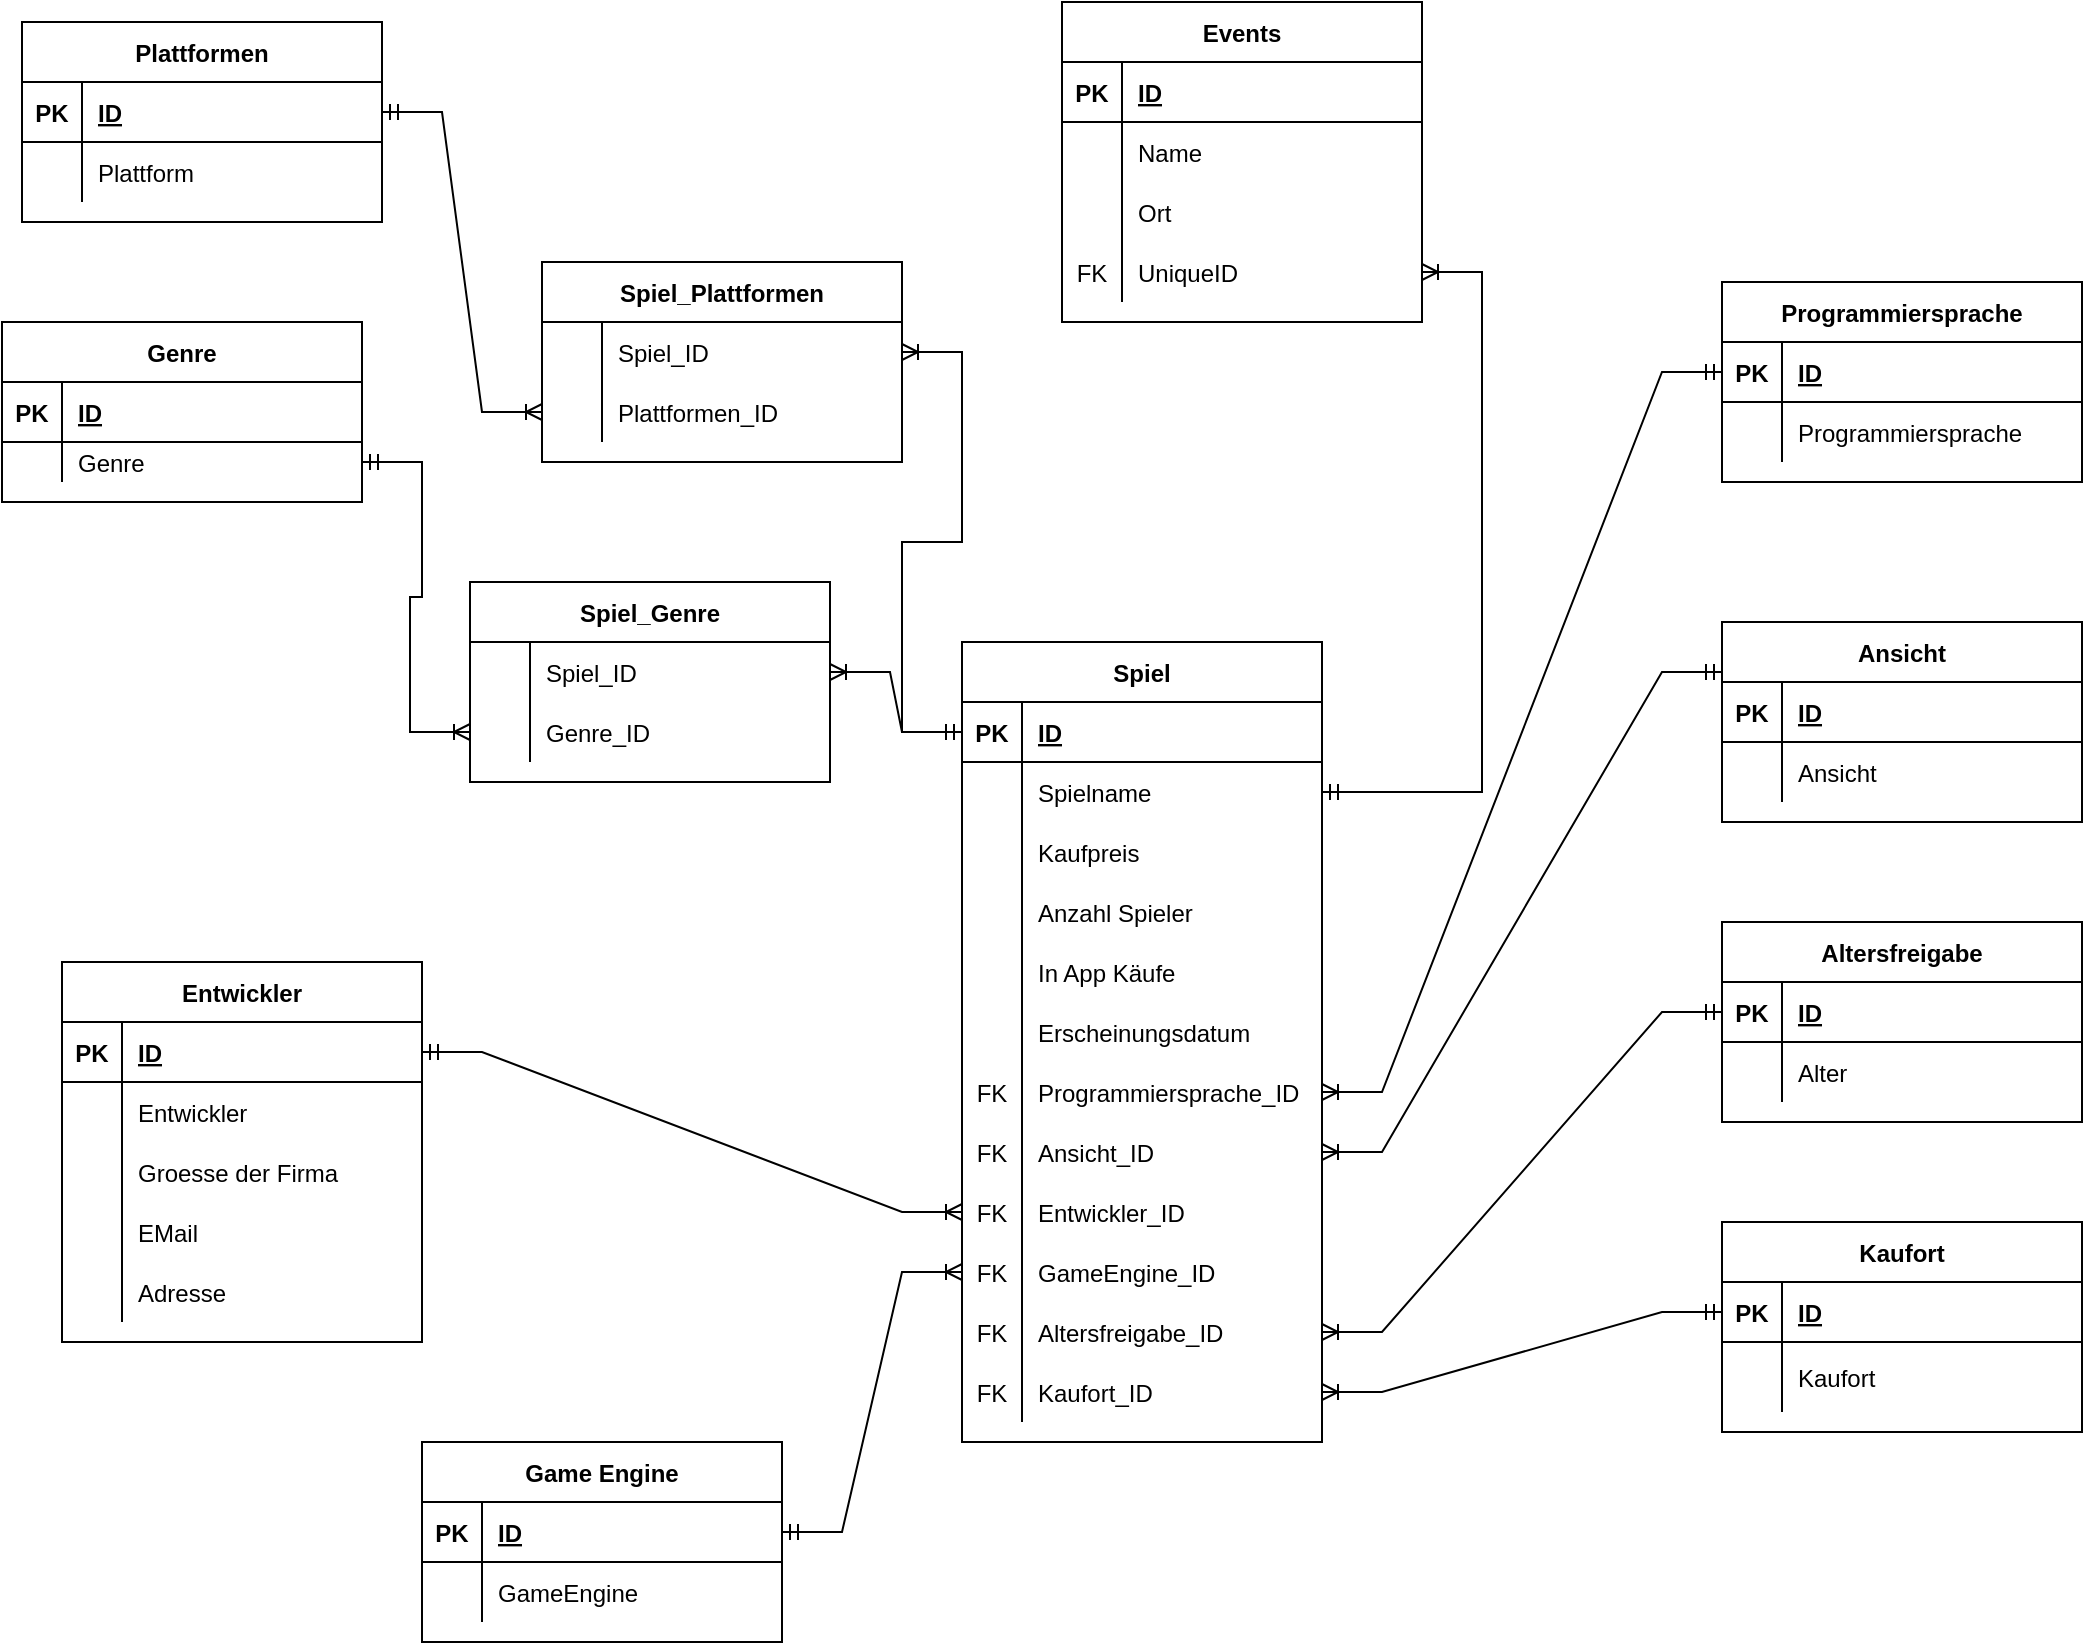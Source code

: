<mxfile version="20.3.2" type="device"><diagram id="Bas1BcxLmkycNhNzk1Hk" name="Seite-1"><mxGraphModel dx="2276" dy="950" grid="1" gridSize="10" guides="1" tooltips="1" connect="1" arrows="1" fold="1" page="1" pageScale="1" pageWidth="827" pageHeight="1169" math="0" shadow="0"><root><mxCell id="0"/><mxCell id="1" parent="0"/><mxCell id="n_yAJE9qm8WfYnENZ6dd-1" value="Genre" style="shape=table;startSize=30;container=1;collapsible=1;childLayout=tableLayout;fixedRows=1;rowLines=0;fontStyle=1;align=center;resizeLast=1;" vertex="1" parent="1"><mxGeometry y="200" width="180" height="90" as="geometry"/></mxCell><mxCell id="n_yAJE9qm8WfYnENZ6dd-2" value="" style="shape=tableRow;horizontal=0;startSize=0;swimlaneHead=0;swimlaneBody=0;fillColor=none;collapsible=0;dropTarget=0;points=[[0,0.5],[1,0.5]];portConstraint=eastwest;top=0;left=0;right=0;bottom=1;" vertex="1" parent="n_yAJE9qm8WfYnENZ6dd-1"><mxGeometry y="30" width="180" height="30" as="geometry"/></mxCell><mxCell id="n_yAJE9qm8WfYnENZ6dd-3" value="PK" style="shape=partialRectangle;connectable=0;fillColor=none;top=0;left=0;bottom=0;right=0;fontStyle=1;overflow=hidden;" vertex="1" parent="n_yAJE9qm8WfYnENZ6dd-2"><mxGeometry width="30" height="30" as="geometry"><mxRectangle width="30" height="30" as="alternateBounds"/></mxGeometry></mxCell><mxCell id="n_yAJE9qm8WfYnENZ6dd-4" value="ID" style="shape=partialRectangle;connectable=0;fillColor=none;top=0;left=0;bottom=0;right=0;align=left;spacingLeft=6;fontStyle=5;overflow=hidden;" vertex="1" parent="n_yAJE9qm8WfYnENZ6dd-2"><mxGeometry x="30" width="150" height="30" as="geometry"><mxRectangle width="150" height="30" as="alternateBounds"/></mxGeometry></mxCell><mxCell id="n_yAJE9qm8WfYnENZ6dd-5" value="" style="shape=tableRow;horizontal=0;startSize=0;swimlaneHead=0;swimlaneBody=0;fillColor=none;collapsible=0;dropTarget=0;points=[[0,0.5],[1,0.5]];portConstraint=eastwest;top=0;left=0;right=0;bottom=0;" vertex="1" parent="n_yAJE9qm8WfYnENZ6dd-1"><mxGeometry y="60" width="180" height="20" as="geometry"/></mxCell><mxCell id="n_yAJE9qm8WfYnENZ6dd-6" value="" style="shape=partialRectangle;connectable=0;fillColor=none;top=0;left=0;bottom=0;right=0;editable=1;overflow=hidden;" vertex="1" parent="n_yAJE9qm8WfYnENZ6dd-5"><mxGeometry width="30" height="20" as="geometry"><mxRectangle width="30" height="20" as="alternateBounds"/></mxGeometry></mxCell><mxCell id="n_yAJE9qm8WfYnENZ6dd-7" value="Genre" style="shape=partialRectangle;connectable=0;fillColor=none;top=0;left=0;bottom=0;right=0;align=left;spacingLeft=6;overflow=hidden;" vertex="1" parent="n_yAJE9qm8WfYnENZ6dd-5"><mxGeometry x="30" width="150" height="20" as="geometry"><mxRectangle width="150" height="20" as="alternateBounds"/></mxGeometry></mxCell><mxCell id="n_yAJE9qm8WfYnENZ6dd-14" value="Plattformen" style="shape=table;startSize=30;container=1;collapsible=1;childLayout=tableLayout;fixedRows=1;rowLines=0;fontStyle=1;align=center;resizeLast=1;" vertex="1" parent="1"><mxGeometry x="10" y="50" width="180" height="100" as="geometry"/></mxCell><mxCell id="n_yAJE9qm8WfYnENZ6dd-15" value="" style="shape=tableRow;horizontal=0;startSize=0;swimlaneHead=0;swimlaneBody=0;fillColor=none;collapsible=0;dropTarget=0;points=[[0,0.5],[1,0.5]];portConstraint=eastwest;top=0;left=0;right=0;bottom=1;" vertex="1" parent="n_yAJE9qm8WfYnENZ6dd-14"><mxGeometry y="30" width="180" height="30" as="geometry"/></mxCell><mxCell id="n_yAJE9qm8WfYnENZ6dd-16" value="PK" style="shape=partialRectangle;connectable=0;fillColor=none;top=0;left=0;bottom=0;right=0;fontStyle=1;overflow=hidden;" vertex="1" parent="n_yAJE9qm8WfYnENZ6dd-15"><mxGeometry width="30" height="30" as="geometry"><mxRectangle width="30" height="30" as="alternateBounds"/></mxGeometry></mxCell><mxCell id="n_yAJE9qm8WfYnENZ6dd-17" value="ID" style="shape=partialRectangle;connectable=0;fillColor=none;top=0;left=0;bottom=0;right=0;align=left;spacingLeft=6;fontStyle=5;overflow=hidden;" vertex="1" parent="n_yAJE9qm8WfYnENZ6dd-15"><mxGeometry x="30" width="150" height="30" as="geometry"><mxRectangle width="150" height="30" as="alternateBounds"/></mxGeometry></mxCell><mxCell id="n_yAJE9qm8WfYnENZ6dd-18" value="" style="shape=tableRow;horizontal=0;startSize=0;swimlaneHead=0;swimlaneBody=0;fillColor=none;collapsible=0;dropTarget=0;points=[[0,0.5],[1,0.5]];portConstraint=eastwest;top=0;left=0;right=0;bottom=0;" vertex="1" parent="n_yAJE9qm8WfYnENZ6dd-14"><mxGeometry y="60" width="180" height="30" as="geometry"/></mxCell><mxCell id="n_yAJE9qm8WfYnENZ6dd-19" value="" style="shape=partialRectangle;connectable=0;fillColor=none;top=0;left=0;bottom=0;right=0;editable=1;overflow=hidden;" vertex="1" parent="n_yAJE9qm8WfYnENZ6dd-18"><mxGeometry width="30" height="30" as="geometry"><mxRectangle width="30" height="30" as="alternateBounds"/></mxGeometry></mxCell><mxCell id="n_yAJE9qm8WfYnENZ6dd-20" value="Plattform" style="shape=partialRectangle;connectable=0;fillColor=none;top=0;left=0;bottom=0;right=0;align=left;spacingLeft=6;overflow=hidden;" vertex="1" parent="n_yAJE9qm8WfYnENZ6dd-18"><mxGeometry x="30" width="150" height="30" as="geometry"><mxRectangle width="150" height="30" as="alternateBounds"/></mxGeometry></mxCell><mxCell id="n_yAJE9qm8WfYnENZ6dd-27" value="Events" style="shape=table;startSize=30;container=1;collapsible=1;childLayout=tableLayout;fixedRows=1;rowLines=0;fontStyle=1;align=center;resizeLast=1;" vertex="1" parent="1"><mxGeometry x="530" y="40" width="180" height="160" as="geometry"/></mxCell><mxCell id="n_yAJE9qm8WfYnENZ6dd-28" value="" style="shape=tableRow;horizontal=0;startSize=0;swimlaneHead=0;swimlaneBody=0;fillColor=none;collapsible=0;dropTarget=0;points=[[0,0.5],[1,0.5]];portConstraint=eastwest;top=0;left=0;right=0;bottom=1;" vertex="1" parent="n_yAJE9qm8WfYnENZ6dd-27"><mxGeometry y="30" width="180" height="30" as="geometry"/></mxCell><mxCell id="n_yAJE9qm8WfYnENZ6dd-29" value="PK" style="shape=partialRectangle;connectable=0;fillColor=none;top=0;left=0;bottom=0;right=0;fontStyle=1;overflow=hidden;" vertex="1" parent="n_yAJE9qm8WfYnENZ6dd-28"><mxGeometry width="30" height="30" as="geometry"><mxRectangle width="30" height="30" as="alternateBounds"/></mxGeometry></mxCell><mxCell id="n_yAJE9qm8WfYnENZ6dd-30" value="ID" style="shape=partialRectangle;connectable=0;fillColor=none;top=0;left=0;bottom=0;right=0;align=left;spacingLeft=6;fontStyle=5;overflow=hidden;" vertex="1" parent="n_yAJE9qm8WfYnENZ6dd-28"><mxGeometry x="30" width="150" height="30" as="geometry"><mxRectangle width="150" height="30" as="alternateBounds"/></mxGeometry></mxCell><mxCell id="n_yAJE9qm8WfYnENZ6dd-31" value="" style="shape=tableRow;horizontal=0;startSize=0;swimlaneHead=0;swimlaneBody=0;fillColor=none;collapsible=0;dropTarget=0;points=[[0,0.5],[1,0.5]];portConstraint=eastwest;top=0;left=0;right=0;bottom=0;" vertex="1" parent="n_yAJE9qm8WfYnENZ6dd-27"><mxGeometry y="60" width="180" height="30" as="geometry"/></mxCell><mxCell id="n_yAJE9qm8WfYnENZ6dd-32" value="" style="shape=partialRectangle;connectable=0;fillColor=none;top=0;left=0;bottom=0;right=0;editable=1;overflow=hidden;" vertex="1" parent="n_yAJE9qm8WfYnENZ6dd-31"><mxGeometry width="30" height="30" as="geometry"><mxRectangle width="30" height="30" as="alternateBounds"/></mxGeometry></mxCell><mxCell id="n_yAJE9qm8WfYnENZ6dd-33" value="Name" style="shape=partialRectangle;connectable=0;fillColor=none;top=0;left=0;bottom=0;right=0;align=left;spacingLeft=6;overflow=hidden;" vertex="1" parent="n_yAJE9qm8WfYnENZ6dd-31"><mxGeometry x="30" width="150" height="30" as="geometry"><mxRectangle width="150" height="30" as="alternateBounds"/></mxGeometry></mxCell><mxCell id="n_yAJE9qm8WfYnENZ6dd-34" value="" style="shape=tableRow;horizontal=0;startSize=0;swimlaneHead=0;swimlaneBody=0;fillColor=none;collapsible=0;dropTarget=0;points=[[0,0.5],[1,0.5]];portConstraint=eastwest;top=0;left=0;right=0;bottom=0;" vertex="1" parent="n_yAJE9qm8WfYnENZ6dd-27"><mxGeometry y="90" width="180" height="30" as="geometry"/></mxCell><mxCell id="n_yAJE9qm8WfYnENZ6dd-35" value="" style="shape=partialRectangle;connectable=0;fillColor=none;top=0;left=0;bottom=0;right=0;editable=1;overflow=hidden;" vertex="1" parent="n_yAJE9qm8WfYnENZ6dd-34"><mxGeometry width="30" height="30" as="geometry"><mxRectangle width="30" height="30" as="alternateBounds"/></mxGeometry></mxCell><mxCell id="n_yAJE9qm8WfYnENZ6dd-36" value="Ort" style="shape=partialRectangle;connectable=0;fillColor=none;top=0;left=0;bottom=0;right=0;align=left;spacingLeft=6;overflow=hidden;" vertex="1" parent="n_yAJE9qm8WfYnENZ6dd-34"><mxGeometry x="30" width="150" height="30" as="geometry"><mxRectangle width="150" height="30" as="alternateBounds"/></mxGeometry></mxCell><mxCell id="n_yAJE9qm8WfYnENZ6dd-206" value="" style="shape=tableRow;horizontal=0;startSize=0;swimlaneHead=0;swimlaneBody=0;fillColor=none;collapsible=0;dropTarget=0;points=[[0,0.5],[1,0.5]];portConstraint=eastwest;top=0;left=0;right=0;bottom=0;" vertex="1" parent="n_yAJE9qm8WfYnENZ6dd-27"><mxGeometry y="120" width="180" height="30" as="geometry"/></mxCell><mxCell id="n_yAJE9qm8WfYnENZ6dd-207" value="FK" style="shape=partialRectangle;connectable=0;fillColor=none;top=0;left=0;bottom=0;right=0;fontStyle=0;overflow=hidden;" vertex="1" parent="n_yAJE9qm8WfYnENZ6dd-206"><mxGeometry width="30" height="30" as="geometry"><mxRectangle width="30" height="30" as="alternateBounds"/></mxGeometry></mxCell><mxCell id="n_yAJE9qm8WfYnENZ6dd-208" value="UniqueID" style="shape=partialRectangle;connectable=0;fillColor=none;top=0;left=0;bottom=0;right=0;align=left;spacingLeft=6;fontStyle=0;overflow=hidden;" vertex="1" parent="n_yAJE9qm8WfYnENZ6dd-206"><mxGeometry x="30" width="150" height="30" as="geometry"><mxRectangle width="150" height="30" as="alternateBounds"/></mxGeometry></mxCell><mxCell id="n_yAJE9qm8WfYnENZ6dd-40" value="Programmiersprache" style="shape=table;startSize=30;container=1;collapsible=1;childLayout=tableLayout;fixedRows=1;rowLines=0;fontStyle=1;align=center;resizeLast=1;" vertex="1" parent="1"><mxGeometry x="860" y="180" width="180" height="100" as="geometry"/></mxCell><mxCell id="n_yAJE9qm8WfYnENZ6dd-41" value="" style="shape=tableRow;horizontal=0;startSize=0;swimlaneHead=0;swimlaneBody=0;fillColor=none;collapsible=0;dropTarget=0;points=[[0,0.5],[1,0.5]];portConstraint=eastwest;top=0;left=0;right=0;bottom=1;" vertex="1" parent="n_yAJE9qm8WfYnENZ6dd-40"><mxGeometry y="30" width="180" height="30" as="geometry"/></mxCell><mxCell id="n_yAJE9qm8WfYnENZ6dd-42" value="PK" style="shape=partialRectangle;connectable=0;fillColor=none;top=0;left=0;bottom=0;right=0;fontStyle=1;overflow=hidden;" vertex="1" parent="n_yAJE9qm8WfYnENZ6dd-41"><mxGeometry width="30" height="30" as="geometry"><mxRectangle width="30" height="30" as="alternateBounds"/></mxGeometry></mxCell><mxCell id="n_yAJE9qm8WfYnENZ6dd-43" value="ID" style="shape=partialRectangle;connectable=0;fillColor=none;top=0;left=0;bottom=0;right=0;align=left;spacingLeft=6;fontStyle=5;overflow=hidden;" vertex="1" parent="n_yAJE9qm8WfYnENZ6dd-41"><mxGeometry x="30" width="150" height="30" as="geometry"><mxRectangle width="150" height="30" as="alternateBounds"/></mxGeometry></mxCell><mxCell id="n_yAJE9qm8WfYnENZ6dd-44" value="" style="shape=tableRow;horizontal=0;startSize=0;swimlaneHead=0;swimlaneBody=0;fillColor=none;collapsible=0;dropTarget=0;points=[[0,0.5],[1,0.5]];portConstraint=eastwest;top=0;left=0;right=0;bottom=0;" vertex="1" parent="n_yAJE9qm8WfYnENZ6dd-40"><mxGeometry y="60" width="180" height="30" as="geometry"/></mxCell><mxCell id="n_yAJE9qm8WfYnENZ6dd-45" value="" style="shape=partialRectangle;connectable=0;fillColor=none;top=0;left=0;bottom=0;right=0;editable=1;overflow=hidden;" vertex="1" parent="n_yAJE9qm8WfYnENZ6dd-44"><mxGeometry width="30" height="30" as="geometry"><mxRectangle width="30" height="30" as="alternateBounds"/></mxGeometry></mxCell><mxCell id="n_yAJE9qm8WfYnENZ6dd-46" value="Programmiersprache" style="shape=partialRectangle;connectable=0;fillColor=none;top=0;left=0;bottom=0;right=0;align=left;spacingLeft=6;overflow=hidden;" vertex="1" parent="n_yAJE9qm8WfYnENZ6dd-44"><mxGeometry x="30" width="150" height="30" as="geometry"><mxRectangle width="150" height="30" as="alternateBounds"/></mxGeometry></mxCell><mxCell id="n_yAJE9qm8WfYnENZ6dd-53" value="Ansicht" style="shape=table;startSize=30;container=1;collapsible=1;childLayout=tableLayout;fixedRows=1;rowLines=0;fontStyle=1;align=center;resizeLast=1;" vertex="1" parent="1"><mxGeometry x="860" y="350" width="180" height="100" as="geometry"/></mxCell><mxCell id="n_yAJE9qm8WfYnENZ6dd-54" value="" style="shape=tableRow;horizontal=0;startSize=0;swimlaneHead=0;swimlaneBody=0;fillColor=none;collapsible=0;dropTarget=0;points=[[0,0.5],[1,0.5]];portConstraint=eastwest;top=0;left=0;right=0;bottom=1;" vertex="1" parent="n_yAJE9qm8WfYnENZ6dd-53"><mxGeometry y="30" width="180" height="30" as="geometry"/></mxCell><mxCell id="n_yAJE9qm8WfYnENZ6dd-55" value="PK" style="shape=partialRectangle;connectable=0;fillColor=none;top=0;left=0;bottom=0;right=0;fontStyle=1;overflow=hidden;" vertex="1" parent="n_yAJE9qm8WfYnENZ6dd-54"><mxGeometry width="30" height="30" as="geometry"><mxRectangle width="30" height="30" as="alternateBounds"/></mxGeometry></mxCell><mxCell id="n_yAJE9qm8WfYnENZ6dd-56" value="ID" style="shape=partialRectangle;connectable=0;fillColor=none;top=0;left=0;bottom=0;right=0;align=left;spacingLeft=6;fontStyle=5;overflow=hidden;" vertex="1" parent="n_yAJE9qm8WfYnENZ6dd-54"><mxGeometry x="30" width="150" height="30" as="geometry"><mxRectangle width="150" height="30" as="alternateBounds"/></mxGeometry></mxCell><mxCell id="n_yAJE9qm8WfYnENZ6dd-57" value="" style="shape=tableRow;horizontal=0;startSize=0;swimlaneHead=0;swimlaneBody=0;fillColor=none;collapsible=0;dropTarget=0;points=[[0,0.5],[1,0.5]];portConstraint=eastwest;top=0;left=0;right=0;bottom=0;" vertex="1" parent="n_yAJE9qm8WfYnENZ6dd-53"><mxGeometry y="60" width="180" height="30" as="geometry"/></mxCell><mxCell id="n_yAJE9qm8WfYnENZ6dd-58" value="" style="shape=partialRectangle;connectable=0;fillColor=none;top=0;left=0;bottom=0;right=0;editable=1;overflow=hidden;" vertex="1" parent="n_yAJE9qm8WfYnENZ6dd-57"><mxGeometry width="30" height="30" as="geometry"><mxRectangle width="30" height="30" as="alternateBounds"/></mxGeometry></mxCell><mxCell id="n_yAJE9qm8WfYnENZ6dd-59" value="Ansicht" style="shape=partialRectangle;connectable=0;fillColor=none;top=0;left=0;bottom=0;right=0;align=left;spacingLeft=6;overflow=hidden;" vertex="1" parent="n_yAJE9qm8WfYnENZ6dd-57"><mxGeometry x="30" width="150" height="30" as="geometry"><mxRectangle width="150" height="30" as="alternateBounds"/></mxGeometry></mxCell><mxCell id="n_yAJE9qm8WfYnENZ6dd-66" value="Altersfreigabe" style="shape=table;startSize=30;container=1;collapsible=1;childLayout=tableLayout;fixedRows=1;rowLines=0;fontStyle=1;align=center;resizeLast=1;" vertex="1" parent="1"><mxGeometry x="860" y="500" width="180" height="100" as="geometry"/></mxCell><mxCell id="n_yAJE9qm8WfYnENZ6dd-67" value="" style="shape=tableRow;horizontal=0;startSize=0;swimlaneHead=0;swimlaneBody=0;fillColor=none;collapsible=0;dropTarget=0;points=[[0,0.5],[1,0.5]];portConstraint=eastwest;top=0;left=0;right=0;bottom=1;" vertex="1" parent="n_yAJE9qm8WfYnENZ6dd-66"><mxGeometry y="30" width="180" height="30" as="geometry"/></mxCell><mxCell id="n_yAJE9qm8WfYnENZ6dd-68" value="PK" style="shape=partialRectangle;connectable=0;fillColor=none;top=0;left=0;bottom=0;right=0;fontStyle=1;overflow=hidden;" vertex="1" parent="n_yAJE9qm8WfYnENZ6dd-67"><mxGeometry width="30" height="30" as="geometry"><mxRectangle width="30" height="30" as="alternateBounds"/></mxGeometry></mxCell><mxCell id="n_yAJE9qm8WfYnENZ6dd-69" value="ID" style="shape=partialRectangle;connectable=0;fillColor=none;top=0;left=0;bottom=0;right=0;align=left;spacingLeft=6;fontStyle=5;overflow=hidden;" vertex="1" parent="n_yAJE9qm8WfYnENZ6dd-67"><mxGeometry x="30" width="150" height="30" as="geometry"><mxRectangle width="150" height="30" as="alternateBounds"/></mxGeometry></mxCell><mxCell id="n_yAJE9qm8WfYnENZ6dd-70" value="" style="shape=tableRow;horizontal=0;startSize=0;swimlaneHead=0;swimlaneBody=0;fillColor=none;collapsible=0;dropTarget=0;points=[[0,0.5],[1,0.5]];portConstraint=eastwest;top=0;left=0;right=0;bottom=0;" vertex="1" parent="n_yAJE9qm8WfYnENZ6dd-66"><mxGeometry y="60" width="180" height="30" as="geometry"/></mxCell><mxCell id="n_yAJE9qm8WfYnENZ6dd-71" value="" style="shape=partialRectangle;connectable=0;fillColor=none;top=0;left=0;bottom=0;right=0;editable=1;overflow=hidden;" vertex="1" parent="n_yAJE9qm8WfYnENZ6dd-70"><mxGeometry width="30" height="30" as="geometry"><mxRectangle width="30" height="30" as="alternateBounds"/></mxGeometry></mxCell><mxCell id="n_yAJE9qm8WfYnENZ6dd-72" value="Alter" style="shape=partialRectangle;connectable=0;fillColor=none;top=0;left=0;bottom=0;right=0;align=left;spacingLeft=6;overflow=hidden;" vertex="1" parent="n_yAJE9qm8WfYnENZ6dd-70"><mxGeometry x="30" width="150" height="30" as="geometry"><mxRectangle width="150" height="30" as="alternateBounds"/></mxGeometry></mxCell><mxCell id="n_yAJE9qm8WfYnENZ6dd-79" value="Kaufort" style="shape=table;startSize=30;container=1;collapsible=1;childLayout=tableLayout;fixedRows=1;rowLines=0;fontStyle=1;align=center;resizeLast=1;" vertex="1" parent="1"><mxGeometry x="860" y="650" width="180" height="105" as="geometry"/></mxCell><mxCell id="n_yAJE9qm8WfYnENZ6dd-80" value="" style="shape=tableRow;horizontal=0;startSize=0;swimlaneHead=0;swimlaneBody=0;fillColor=none;collapsible=0;dropTarget=0;points=[[0,0.5],[1,0.5]];portConstraint=eastwest;top=0;left=0;right=0;bottom=1;" vertex="1" parent="n_yAJE9qm8WfYnENZ6dd-79"><mxGeometry y="30" width="180" height="30" as="geometry"/></mxCell><mxCell id="n_yAJE9qm8WfYnENZ6dd-81" value="PK" style="shape=partialRectangle;connectable=0;fillColor=none;top=0;left=0;bottom=0;right=0;fontStyle=1;overflow=hidden;" vertex="1" parent="n_yAJE9qm8WfYnENZ6dd-80"><mxGeometry width="30" height="30" as="geometry"><mxRectangle width="30" height="30" as="alternateBounds"/></mxGeometry></mxCell><mxCell id="n_yAJE9qm8WfYnENZ6dd-82" value="ID" style="shape=partialRectangle;connectable=0;fillColor=none;top=0;left=0;bottom=0;right=0;align=left;spacingLeft=6;fontStyle=5;overflow=hidden;" vertex="1" parent="n_yAJE9qm8WfYnENZ6dd-80"><mxGeometry x="30" width="150" height="30" as="geometry"><mxRectangle width="150" height="30" as="alternateBounds"/></mxGeometry></mxCell><mxCell id="n_yAJE9qm8WfYnENZ6dd-83" value="" style="shape=tableRow;horizontal=0;startSize=0;swimlaneHead=0;swimlaneBody=0;fillColor=none;collapsible=0;dropTarget=0;points=[[0,0.5],[1,0.5]];portConstraint=eastwest;top=0;left=0;right=0;bottom=0;" vertex="1" parent="n_yAJE9qm8WfYnENZ6dd-79"><mxGeometry y="60" width="180" height="35" as="geometry"/></mxCell><mxCell id="n_yAJE9qm8WfYnENZ6dd-84" value="" style="shape=partialRectangle;connectable=0;fillColor=none;top=0;left=0;bottom=0;right=0;editable=1;overflow=hidden;" vertex="1" parent="n_yAJE9qm8WfYnENZ6dd-83"><mxGeometry width="30" height="35" as="geometry"><mxRectangle width="30" height="35" as="alternateBounds"/></mxGeometry></mxCell><mxCell id="n_yAJE9qm8WfYnENZ6dd-85" value="Kaufort" style="shape=partialRectangle;connectable=0;fillColor=none;top=0;left=0;bottom=0;right=0;align=left;spacingLeft=6;overflow=hidden;" vertex="1" parent="n_yAJE9qm8WfYnENZ6dd-83"><mxGeometry x="30" width="150" height="35" as="geometry"><mxRectangle width="150" height="35" as="alternateBounds"/></mxGeometry></mxCell><mxCell id="n_yAJE9qm8WfYnENZ6dd-92" value="Game Engine" style="shape=table;startSize=30;container=1;collapsible=1;childLayout=tableLayout;fixedRows=1;rowLines=0;fontStyle=1;align=center;resizeLast=1;" vertex="1" parent="1"><mxGeometry x="210" y="760" width="180" height="100" as="geometry"/></mxCell><mxCell id="n_yAJE9qm8WfYnENZ6dd-93" value="" style="shape=tableRow;horizontal=0;startSize=0;swimlaneHead=0;swimlaneBody=0;fillColor=none;collapsible=0;dropTarget=0;points=[[0,0.5],[1,0.5]];portConstraint=eastwest;top=0;left=0;right=0;bottom=1;" vertex="1" parent="n_yAJE9qm8WfYnENZ6dd-92"><mxGeometry y="30" width="180" height="30" as="geometry"/></mxCell><mxCell id="n_yAJE9qm8WfYnENZ6dd-94" value="PK" style="shape=partialRectangle;connectable=0;fillColor=none;top=0;left=0;bottom=0;right=0;fontStyle=1;overflow=hidden;" vertex="1" parent="n_yAJE9qm8WfYnENZ6dd-93"><mxGeometry width="30" height="30" as="geometry"><mxRectangle width="30" height="30" as="alternateBounds"/></mxGeometry></mxCell><mxCell id="n_yAJE9qm8WfYnENZ6dd-95" value="ID" style="shape=partialRectangle;connectable=0;fillColor=none;top=0;left=0;bottom=0;right=0;align=left;spacingLeft=6;fontStyle=5;overflow=hidden;" vertex="1" parent="n_yAJE9qm8WfYnENZ6dd-93"><mxGeometry x="30" width="150" height="30" as="geometry"><mxRectangle width="150" height="30" as="alternateBounds"/></mxGeometry></mxCell><mxCell id="n_yAJE9qm8WfYnENZ6dd-96" value="" style="shape=tableRow;horizontal=0;startSize=0;swimlaneHead=0;swimlaneBody=0;fillColor=none;collapsible=0;dropTarget=0;points=[[0,0.5],[1,0.5]];portConstraint=eastwest;top=0;left=0;right=0;bottom=0;" vertex="1" parent="n_yAJE9qm8WfYnENZ6dd-92"><mxGeometry y="60" width="180" height="30" as="geometry"/></mxCell><mxCell id="n_yAJE9qm8WfYnENZ6dd-97" value="" style="shape=partialRectangle;connectable=0;fillColor=none;top=0;left=0;bottom=0;right=0;editable=1;overflow=hidden;" vertex="1" parent="n_yAJE9qm8WfYnENZ6dd-96"><mxGeometry width="30" height="30" as="geometry"><mxRectangle width="30" height="30" as="alternateBounds"/></mxGeometry></mxCell><mxCell id="n_yAJE9qm8WfYnENZ6dd-98" value="GameEngine" style="shape=partialRectangle;connectable=0;fillColor=none;top=0;left=0;bottom=0;right=0;align=left;spacingLeft=6;overflow=hidden;" vertex="1" parent="n_yAJE9qm8WfYnENZ6dd-96"><mxGeometry x="30" width="150" height="30" as="geometry"><mxRectangle width="150" height="30" as="alternateBounds"/></mxGeometry></mxCell><mxCell id="n_yAJE9qm8WfYnENZ6dd-105" value="Entwickler" style="shape=table;startSize=30;container=1;collapsible=1;childLayout=tableLayout;fixedRows=1;rowLines=0;fontStyle=1;align=center;resizeLast=1;" vertex="1" parent="1"><mxGeometry x="30" y="520" width="180" height="190" as="geometry"/></mxCell><mxCell id="n_yAJE9qm8WfYnENZ6dd-106" value="" style="shape=tableRow;horizontal=0;startSize=0;swimlaneHead=0;swimlaneBody=0;fillColor=none;collapsible=0;dropTarget=0;points=[[0,0.5],[1,0.5]];portConstraint=eastwest;top=0;left=0;right=0;bottom=1;" vertex="1" parent="n_yAJE9qm8WfYnENZ6dd-105"><mxGeometry y="30" width="180" height="30" as="geometry"/></mxCell><mxCell id="n_yAJE9qm8WfYnENZ6dd-107" value="PK" style="shape=partialRectangle;connectable=0;fillColor=none;top=0;left=0;bottom=0;right=0;fontStyle=1;overflow=hidden;" vertex="1" parent="n_yAJE9qm8WfYnENZ6dd-106"><mxGeometry width="30" height="30" as="geometry"><mxRectangle width="30" height="30" as="alternateBounds"/></mxGeometry></mxCell><mxCell id="n_yAJE9qm8WfYnENZ6dd-108" value="ID" style="shape=partialRectangle;connectable=0;fillColor=none;top=0;left=0;bottom=0;right=0;align=left;spacingLeft=6;fontStyle=5;overflow=hidden;" vertex="1" parent="n_yAJE9qm8WfYnENZ6dd-106"><mxGeometry x="30" width="150" height="30" as="geometry"><mxRectangle width="150" height="30" as="alternateBounds"/></mxGeometry></mxCell><mxCell id="n_yAJE9qm8WfYnENZ6dd-109" value="" style="shape=tableRow;horizontal=0;startSize=0;swimlaneHead=0;swimlaneBody=0;fillColor=none;collapsible=0;dropTarget=0;points=[[0,0.5],[1,0.5]];portConstraint=eastwest;top=0;left=0;right=0;bottom=0;" vertex="1" parent="n_yAJE9qm8WfYnENZ6dd-105"><mxGeometry y="60" width="180" height="30" as="geometry"/></mxCell><mxCell id="n_yAJE9qm8WfYnENZ6dd-110" value="" style="shape=partialRectangle;connectable=0;fillColor=none;top=0;left=0;bottom=0;right=0;editable=1;overflow=hidden;" vertex="1" parent="n_yAJE9qm8WfYnENZ6dd-109"><mxGeometry width="30" height="30" as="geometry"><mxRectangle width="30" height="30" as="alternateBounds"/></mxGeometry></mxCell><mxCell id="n_yAJE9qm8WfYnENZ6dd-111" value="Entwickler" style="shape=partialRectangle;connectable=0;fillColor=none;top=0;left=0;bottom=0;right=0;align=left;spacingLeft=6;overflow=hidden;" vertex="1" parent="n_yAJE9qm8WfYnENZ6dd-109"><mxGeometry x="30" width="150" height="30" as="geometry"><mxRectangle width="150" height="30" as="alternateBounds"/></mxGeometry></mxCell><mxCell id="n_yAJE9qm8WfYnENZ6dd-112" value="" style="shape=tableRow;horizontal=0;startSize=0;swimlaneHead=0;swimlaneBody=0;fillColor=none;collapsible=0;dropTarget=0;points=[[0,0.5],[1,0.5]];portConstraint=eastwest;top=0;left=0;right=0;bottom=0;" vertex="1" parent="n_yAJE9qm8WfYnENZ6dd-105"><mxGeometry y="90" width="180" height="30" as="geometry"/></mxCell><mxCell id="n_yAJE9qm8WfYnENZ6dd-113" value="" style="shape=partialRectangle;connectable=0;fillColor=none;top=0;left=0;bottom=0;right=0;editable=1;overflow=hidden;" vertex="1" parent="n_yAJE9qm8WfYnENZ6dd-112"><mxGeometry width="30" height="30" as="geometry"><mxRectangle width="30" height="30" as="alternateBounds"/></mxGeometry></mxCell><mxCell id="n_yAJE9qm8WfYnENZ6dd-114" value="Groesse der Firma" style="shape=partialRectangle;connectable=0;fillColor=none;top=0;left=0;bottom=0;right=0;align=left;spacingLeft=6;overflow=hidden;" vertex="1" parent="n_yAJE9qm8WfYnENZ6dd-112"><mxGeometry x="30" width="150" height="30" as="geometry"><mxRectangle width="150" height="30" as="alternateBounds"/></mxGeometry></mxCell><mxCell id="n_yAJE9qm8WfYnENZ6dd-115" value="" style="shape=tableRow;horizontal=0;startSize=0;swimlaneHead=0;swimlaneBody=0;fillColor=none;collapsible=0;dropTarget=0;points=[[0,0.5],[1,0.5]];portConstraint=eastwest;top=0;left=0;right=0;bottom=0;" vertex="1" parent="n_yAJE9qm8WfYnENZ6dd-105"><mxGeometry y="120" width="180" height="30" as="geometry"/></mxCell><mxCell id="n_yAJE9qm8WfYnENZ6dd-116" value="" style="shape=partialRectangle;connectable=0;fillColor=none;top=0;left=0;bottom=0;right=0;editable=1;overflow=hidden;" vertex="1" parent="n_yAJE9qm8WfYnENZ6dd-115"><mxGeometry width="30" height="30" as="geometry"><mxRectangle width="30" height="30" as="alternateBounds"/></mxGeometry></mxCell><mxCell id="n_yAJE9qm8WfYnENZ6dd-117" value="EMail" style="shape=partialRectangle;connectable=0;fillColor=none;top=0;left=0;bottom=0;right=0;align=left;spacingLeft=6;overflow=hidden;" vertex="1" parent="n_yAJE9qm8WfYnENZ6dd-115"><mxGeometry x="30" width="150" height="30" as="geometry"><mxRectangle width="150" height="30" as="alternateBounds"/></mxGeometry></mxCell><mxCell id="n_yAJE9qm8WfYnENZ6dd-120" value="" style="shape=tableRow;horizontal=0;startSize=0;swimlaneHead=0;swimlaneBody=0;fillColor=none;collapsible=0;dropTarget=0;points=[[0,0.5],[1,0.5]];portConstraint=eastwest;top=0;left=0;right=0;bottom=0;" vertex="1" parent="n_yAJE9qm8WfYnENZ6dd-105"><mxGeometry y="150" width="180" height="30" as="geometry"/></mxCell><mxCell id="n_yAJE9qm8WfYnENZ6dd-121" value="" style="shape=partialRectangle;connectable=0;fillColor=none;top=0;left=0;bottom=0;right=0;editable=1;overflow=hidden;" vertex="1" parent="n_yAJE9qm8WfYnENZ6dd-120"><mxGeometry width="30" height="30" as="geometry"><mxRectangle width="30" height="30" as="alternateBounds"/></mxGeometry></mxCell><mxCell id="n_yAJE9qm8WfYnENZ6dd-122" value="Adresse" style="shape=partialRectangle;connectable=0;fillColor=none;top=0;left=0;bottom=0;right=0;align=left;spacingLeft=6;overflow=hidden;" vertex="1" parent="n_yAJE9qm8WfYnENZ6dd-120"><mxGeometry x="30" width="150" height="30" as="geometry"><mxRectangle width="150" height="30" as="alternateBounds"/></mxGeometry></mxCell><mxCell id="n_yAJE9qm8WfYnENZ6dd-123" value="Spiel_Genre" style="shape=table;startSize=30;container=1;collapsible=1;childLayout=tableLayout;fixedRows=1;rowLines=0;fontStyle=1;align=center;resizeLast=1;" vertex="1" parent="1"><mxGeometry x="234" y="330" width="180" height="100" as="geometry"/></mxCell><mxCell id="n_yAJE9qm8WfYnENZ6dd-127" value="" style="shape=tableRow;horizontal=0;startSize=0;swimlaneHead=0;swimlaneBody=0;fillColor=none;collapsible=0;dropTarget=0;points=[[0,0.5],[1,0.5]];portConstraint=eastwest;top=0;left=0;right=0;bottom=0;" vertex="1" parent="n_yAJE9qm8WfYnENZ6dd-123"><mxGeometry y="30" width="180" height="30" as="geometry"/></mxCell><mxCell id="n_yAJE9qm8WfYnENZ6dd-128" value="" style="shape=partialRectangle;connectable=0;fillColor=none;top=0;left=0;bottom=0;right=0;editable=1;overflow=hidden;" vertex="1" parent="n_yAJE9qm8WfYnENZ6dd-127"><mxGeometry width="30" height="30" as="geometry"><mxRectangle width="30" height="30" as="alternateBounds"/></mxGeometry></mxCell><mxCell id="n_yAJE9qm8WfYnENZ6dd-129" value="Spiel_ID" style="shape=partialRectangle;connectable=0;fillColor=none;top=0;left=0;bottom=0;right=0;align=left;spacingLeft=6;overflow=hidden;" vertex="1" parent="n_yAJE9qm8WfYnENZ6dd-127"><mxGeometry x="30" width="150" height="30" as="geometry"><mxRectangle width="150" height="30" as="alternateBounds"/></mxGeometry></mxCell><mxCell id="n_yAJE9qm8WfYnENZ6dd-130" value="" style="shape=tableRow;horizontal=0;startSize=0;swimlaneHead=0;swimlaneBody=0;fillColor=none;collapsible=0;dropTarget=0;points=[[0,0.5],[1,0.5]];portConstraint=eastwest;top=0;left=0;right=0;bottom=0;" vertex="1" parent="n_yAJE9qm8WfYnENZ6dd-123"><mxGeometry y="60" width="180" height="30" as="geometry"/></mxCell><mxCell id="n_yAJE9qm8WfYnENZ6dd-131" value="" style="shape=partialRectangle;connectable=0;fillColor=none;top=0;left=0;bottom=0;right=0;editable=1;overflow=hidden;" vertex="1" parent="n_yAJE9qm8WfYnENZ6dd-130"><mxGeometry width="30" height="30" as="geometry"><mxRectangle width="30" height="30" as="alternateBounds"/></mxGeometry></mxCell><mxCell id="n_yAJE9qm8WfYnENZ6dd-132" value="Genre_ID" style="shape=partialRectangle;connectable=0;fillColor=none;top=0;left=0;bottom=0;right=0;align=left;spacingLeft=6;overflow=hidden;" vertex="1" parent="n_yAJE9qm8WfYnENZ6dd-130"><mxGeometry x="30" width="150" height="30" as="geometry"><mxRectangle width="150" height="30" as="alternateBounds"/></mxGeometry></mxCell><mxCell id="n_yAJE9qm8WfYnENZ6dd-140" value="Spiel_Plattformen" style="shape=table;startSize=30;container=1;collapsible=1;childLayout=tableLayout;fixedRows=1;rowLines=0;fontStyle=1;align=center;resizeLast=1;" vertex="1" parent="1"><mxGeometry x="270" y="170" width="180" height="100" as="geometry"/></mxCell><mxCell id="n_yAJE9qm8WfYnENZ6dd-144" value="" style="shape=tableRow;horizontal=0;startSize=0;swimlaneHead=0;swimlaneBody=0;fillColor=none;collapsible=0;dropTarget=0;points=[[0,0.5],[1,0.5]];portConstraint=eastwest;top=0;left=0;right=0;bottom=0;" vertex="1" parent="n_yAJE9qm8WfYnENZ6dd-140"><mxGeometry y="30" width="180" height="30" as="geometry"/></mxCell><mxCell id="n_yAJE9qm8WfYnENZ6dd-145" value="" style="shape=partialRectangle;connectable=0;fillColor=none;top=0;left=0;bottom=0;right=0;editable=1;overflow=hidden;" vertex="1" parent="n_yAJE9qm8WfYnENZ6dd-144"><mxGeometry width="30" height="30" as="geometry"><mxRectangle width="30" height="30" as="alternateBounds"/></mxGeometry></mxCell><mxCell id="n_yAJE9qm8WfYnENZ6dd-146" value="Spiel_ID" style="shape=partialRectangle;connectable=0;fillColor=none;top=0;left=0;bottom=0;right=0;align=left;spacingLeft=6;overflow=hidden;" vertex="1" parent="n_yAJE9qm8WfYnENZ6dd-144"><mxGeometry x="30" width="150" height="30" as="geometry"><mxRectangle width="150" height="30" as="alternateBounds"/></mxGeometry></mxCell><mxCell id="n_yAJE9qm8WfYnENZ6dd-147" value="" style="shape=tableRow;horizontal=0;startSize=0;swimlaneHead=0;swimlaneBody=0;fillColor=none;collapsible=0;dropTarget=0;points=[[0,0.5],[1,0.5]];portConstraint=eastwest;top=0;left=0;right=0;bottom=0;" vertex="1" parent="n_yAJE9qm8WfYnENZ6dd-140"><mxGeometry y="60" width="180" height="30" as="geometry"/></mxCell><mxCell id="n_yAJE9qm8WfYnENZ6dd-148" value="" style="shape=partialRectangle;connectable=0;fillColor=none;top=0;left=0;bottom=0;right=0;editable=1;overflow=hidden;" vertex="1" parent="n_yAJE9qm8WfYnENZ6dd-147"><mxGeometry width="30" height="30" as="geometry"><mxRectangle width="30" height="30" as="alternateBounds"/></mxGeometry></mxCell><mxCell id="n_yAJE9qm8WfYnENZ6dd-149" value="Plattformen_ID" style="shape=partialRectangle;connectable=0;fillColor=none;top=0;left=0;bottom=0;right=0;align=left;spacingLeft=6;overflow=hidden;" vertex="1" parent="n_yAJE9qm8WfYnENZ6dd-147"><mxGeometry x="30" width="150" height="30" as="geometry"><mxRectangle width="150" height="30" as="alternateBounds"/></mxGeometry></mxCell><mxCell id="n_yAJE9qm8WfYnENZ6dd-153" value="Spiel" style="shape=table;startSize=30;container=1;collapsible=1;childLayout=tableLayout;fixedRows=1;rowLines=0;fontStyle=1;align=center;resizeLast=1;" vertex="1" parent="1"><mxGeometry x="480" y="360" width="180" height="400" as="geometry"/></mxCell><mxCell id="n_yAJE9qm8WfYnENZ6dd-154" value="" style="shape=tableRow;horizontal=0;startSize=0;swimlaneHead=0;swimlaneBody=0;fillColor=none;collapsible=0;dropTarget=0;points=[[0,0.5],[1,0.5]];portConstraint=eastwest;top=0;left=0;right=0;bottom=1;" vertex="1" parent="n_yAJE9qm8WfYnENZ6dd-153"><mxGeometry y="30" width="180" height="30" as="geometry"/></mxCell><mxCell id="n_yAJE9qm8WfYnENZ6dd-155" value="PK" style="shape=partialRectangle;connectable=0;fillColor=none;top=0;left=0;bottom=0;right=0;fontStyle=1;overflow=hidden;" vertex="1" parent="n_yAJE9qm8WfYnENZ6dd-154"><mxGeometry width="30" height="30" as="geometry"><mxRectangle width="30" height="30" as="alternateBounds"/></mxGeometry></mxCell><mxCell id="n_yAJE9qm8WfYnENZ6dd-156" value="ID" style="shape=partialRectangle;connectable=0;fillColor=none;top=0;left=0;bottom=0;right=0;align=left;spacingLeft=6;fontStyle=5;overflow=hidden;" vertex="1" parent="n_yAJE9qm8WfYnENZ6dd-154"><mxGeometry x="30" width="150" height="30" as="geometry"><mxRectangle width="150" height="30" as="alternateBounds"/></mxGeometry></mxCell><mxCell id="n_yAJE9qm8WfYnENZ6dd-157" value="" style="shape=tableRow;horizontal=0;startSize=0;swimlaneHead=0;swimlaneBody=0;fillColor=none;collapsible=0;dropTarget=0;points=[[0,0.5],[1,0.5]];portConstraint=eastwest;top=0;left=0;right=0;bottom=0;" vertex="1" parent="n_yAJE9qm8WfYnENZ6dd-153"><mxGeometry y="60" width="180" height="30" as="geometry"/></mxCell><mxCell id="n_yAJE9qm8WfYnENZ6dd-158" value="" style="shape=partialRectangle;connectable=0;fillColor=none;top=0;left=0;bottom=0;right=0;editable=1;overflow=hidden;" vertex="1" parent="n_yAJE9qm8WfYnENZ6dd-157"><mxGeometry width="30" height="30" as="geometry"><mxRectangle width="30" height="30" as="alternateBounds"/></mxGeometry></mxCell><mxCell id="n_yAJE9qm8WfYnENZ6dd-159" value="Spielname" style="shape=partialRectangle;connectable=0;fillColor=none;top=0;left=0;bottom=0;right=0;align=left;spacingLeft=6;overflow=hidden;" vertex="1" parent="n_yAJE9qm8WfYnENZ6dd-157"><mxGeometry x="30" width="150" height="30" as="geometry"><mxRectangle width="150" height="30" as="alternateBounds"/></mxGeometry></mxCell><mxCell id="n_yAJE9qm8WfYnENZ6dd-160" value="" style="shape=tableRow;horizontal=0;startSize=0;swimlaneHead=0;swimlaneBody=0;fillColor=none;collapsible=0;dropTarget=0;points=[[0,0.5],[1,0.5]];portConstraint=eastwest;top=0;left=0;right=0;bottom=0;" vertex="1" parent="n_yAJE9qm8WfYnENZ6dd-153"><mxGeometry y="90" width="180" height="30" as="geometry"/></mxCell><mxCell id="n_yAJE9qm8WfYnENZ6dd-161" value="" style="shape=partialRectangle;connectable=0;fillColor=none;top=0;left=0;bottom=0;right=0;editable=1;overflow=hidden;" vertex="1" parent="n_yAJE9qm8WfYnENZ6dd-160"><mxGeometry width="30" height="30" as="geometry"><mxRectangle width="30" height="30" as="alternateBounds"/></mxGeometry></mxCell><mxCell id="n_yAJE9qm8WfYnENZ6dd-162" value="Kaufpreis" style="shape=partialRectangle;connectable=0;fillColor=none;top=0;left=0;bottom=0;right=0;align=left;spacingLeft=6;overflow=hidden;" vertex="1" parent="n_yAJE9qm8WfYnENZ6dd-160"><mxGeometry x="30" width="150" height="30" as="geometry"><mxRectangle width="150" height="30" as="alternateBounds"/></mxGeometry></mxCell><mxCell id="n_yAJE9qm8WfYnENZ6dd-163" value="" style="shape=tableRow;horizontal=0;startSize=0;swimlaneHead=0;swimlaneBody=0;fillColor=none;collapsible=0;dropTarget=0;points=[[0,0.5],[1,0.5]];portConstraint=eastwest;top=0;left=0;right=0;bottom=0;" vertex="1" parent="n_yAJE9qm8WfYnENZ6dd-153"><mxGeometry y="120" width="180" height="30" as="geometry"/></mxCell><mxCell id="n_yAJE9qm8WfYnENZ6dd-164" value="" style="shape=partialRectangle;connectable=0;fillColor=none;top=0;left=0;bottom=0;right=0;editable=1;overflow=hidden;" vertex="1" parent="n_yAJE9qm8WfYnENZ6dd-163"><mxGeometry width="30" height="30" as="geometry"><mxRectangle width="30" height="30" as="alternateBounds"/></mxGeometry></mxCell><mxCell id="n_yAJE9qm8WfYnENZ6dd-165" value="Anzahl Spieler" style="shape=partialRectangle;connectable=0;fillColor=none;top=0;left=0;bottom=0;right=0;align=left;spacingLeft=6;overflow=hidden;" vertex="1" parent="n_yAJE9qm8WfYnENZ6dd-163"><mxGeometry x="30" width="150" height="30" as="geometry"><mxRectangle width="150" height="30" as="alternateBounds"/></mxGeometry></mxCell><mxCell id="n_yAJE9qm8WfYnENZ6dd-167" value="" style="shape=tableRow;horizontal=0;startSize=0;swimlaneHead=0;swimlaneBody=0;fillColor=none;collapsible=0;dropTarget=0;points=[[0,0.5],[1,0.5]];portConstraint=eastwest;top=0;left=0;right=0;bottom=0;" vertex="1" parent="n_yAJE9qm8WfYnENZ6dd-153"><mxGeometry y="150" width="180" height="30" as="geometry"/></mxCell><mxCell id="n_yAJE9qm8WfYnENZ6dd-168" value="" style="shape=partialRectangle;connectable=0;fillColor=none;top=0;left=0;bottom=0;right=0;editable=1;overflow=hidden;" vertex="1" parent="n_yAJE9qm8WfYnENZ6dd-167"><mxGeometry width="30" height="30" as="geometry"><mxRectangle width="30" height="30" as="alternateBounds"/></mxGeometry></mxCell><mxCell id="n_yAJE9qm8WfYnENZ6dd-169" value="In App Käufe" style="shape=partialRectangle;connectable=0;fillColor=none;top=0;left=0;bottom=0;right=0;align=left;spacingLeft=6;overflow=hidden;" vertex="1" parent="n_yAJE9qm8WfYnENZ6dd-167"><mxGeometry x="30" width="150" height="30" as="geometry"><mxRectangle width="150" height="30" as="alternateBounds"/></mxGeometry></mxCell><mxCell id="n_yAJE9qm8WfYnENZ6dd-171" value="" style="shape=tableRow;horizontal=0;startSize=0;swimlaneHead=0;swimlaneBody=0;fillColor=none;collapsible=0;dropTarget=0;points=[[0,0.5],[1,0.5]];portConstraint=eastwest;top=0;left=0;right=0;bottom=0;" vertex="1" parent="n_yAJE9qm8WfYnENZ6dd-153"><mxGeometry y="180" width="180" height="30" as="geometry"/></mxCell><mxCell id="n_yAJE9qm8WfYnENZ6dd-172" value="" style="shape=partialRectangle;connectable=0;fillColor=none;top=0;left=0;bottom=0;right=0;editable=1;overflow=hidden;" vertex="1" parent="n_yAJE9qm8WfYnENZ6dd-171"><mxGeometry width="30" height="30" as="geometry"><mxRectangle width="30" height="30" as="alternateBounds"/></mxGeometry></mxCell><mxCell id="n_yAJE9qm8WfYnENZ6dd-173" value="Erscheinungsdatum" style="shape=partialRectangle;connectable=0;fillColor=none;top=0;left=0;bottom=0;right=0;align=left;spacingLeft=6;overflow=hidden;" vertex="1" parent="n_yAJE9qm8WfYnENZ6dd-171"><mxGeometry x="30" width="150" height="30" as="geometry"><mxRectangle width="150" height="30" as="alternateBounds"/></mxGeometry></mxCell><mxCell id="n_yAJE9qm8WfYnENZ6dd-175" value="" style="shape=tableRow;horizontal=0;startSize=0;swimlaneHead=0;swimlaneBody=0;fillColor=none;collapsible=0;dropTarget=0;points=[[0,0.5],[1,0.5]];portConstraint=eastwest;top=0;left=0;right=0;bottom=0;" vertex="1" parent="n_yAJE9qm8WfYnENZ6dd-153"><mxGeometry y="210" width="180" height="30" as="geometry"/></mxCell><mxCell id="n_yAJE9qm8WfYnENZ6dd-176" value="FK" style="shape=partialRectangle;connectable=0;fillColor=none;top=0;left=0;bottom=0;right=0;fontStyle=0;overflow=hidden;" vertex="1" parent="n_yAJE9qm8WfYnENZ6dd-175"><mxGeometry width="30" height="30" as="geometry"><mxRectangle width="30" height="30" as="alternateBounds"/></mxGeometry></mxCell><mxCell id="n_yAJE9qm8WfYnENZ6dd-177" value="Programmiersprache_ID" style="shape=partialRectangle;connectable=0;fillColor=none;top=0;left=0;bottom=0;right=0;align=left;spacingLeft=6;fontStyle=0;overflow=hidden;" vertex="1" parent="n_yAJE9qm8WfYnENZ6dd-175"><mxGeometry x="30" width="150" height="30" as="geometry"><mxRectangle width="150" height="30" as="alternateBounds"/></mxGeometry></mxCell><mxCell id="n_yAJE9qm8WfYnENZ6dd-179" value="" style="shape=tableRow;horizontal=0;startSize=0;swimlaneHead=0;swimlaneBody=0;fillColor=none;collapsible=0;dropTarget=0;points=[[0,0.5],[1,0.5]];portConstraint=eastwest;top=0;left=0;right=0;bottom=0;" vertex="1" parent="n_yAJE9qm8WfYnENZ6dd-153"><mxGeometry y="240" width="180" height="30" as="geometry"/></mxCell><mxCell id="n_yAJE9qm8WfYnENZ6dd-180" value="FK" style="shape=partialRectangle;connectable=0;fillColor=none;top=0;left=0;bottom=0;right=0;fontStyle=0;overflow=hidden;" vertex="1" parent="n_yAJE9qm8WfYnENZ6dd-179"><mxGeometry width="30" height="30" as="geometry"><mxRectangle width="30" height="30" as="alternateBounds"/></mxGeometry></mxCell><mxCell id="n_yAJE9qm8WfYnENZ6dd-181" value="Ansicht_ID" style="shape=partialRectangle;connectable=0;fillColor=none;top=0;left=0;bottom=0;right=0;align=left;spacingLeft=6;fontStyle=0;overflow=hidden;" vertex="1" parent="n_yAJE9qm8WfYnENZ6dd-179"><mxGeometry x="30" width="150" height="30" as="geometry"><mxRectangle width="150" height="30" as="alternateBounds"/></mxGeometry></mxCell><mxCell id="n_yAJE9qm8WfYnENZ6dd-183" value="" style="shape=tableRow;horizontal=0;startSize=0;swimlaneHead=0;swimlaneBody=0;fillColor=none;collapsible=0;dropTarget=0;points=[[0,0.5],[1,0.5]];portConstraint=eastwest;top=0;left=0;right=0;bottom=0;" vertex="1" parent="n_yAJE9qm8WfYnENZ6dd-153"><mxGeometry y="270" width="180" height="30" as="geometry"/></mxCell><mxCell id="n_yAJE9qm8WfYnENZ6dd-184" value="FK" style="shape=partialRectangle;connectable=0;fillColor=none;top=0;left=0;bottom=0;right=0;fontStyle=0;overflow=hidden;" vertex="1" parent="n_yAJE9qm8WfYnENZ6dd-183"><mxGeometry width="30" height="30" as="geometry"><mxRectangle width="30" height="30" as="alternateBounds"/></mxGeometry></mxCell><mxCell id="n_yAJE9qm8WfYnENZ6dd-185" value="Entwickler_ID" style="shape=partialRectangle;connectable=0;fillColor=none;top=0;left=0;bottom=0;right=0;align=left;spacingLeft=6;fontStyle=0;overflow=hidden;" vertex="1" parent="n_yAJE9qm8WfYnENZ6dd-183"><mxGeometry x="30" width="150" height="30" as="geometry"><mxRectangle width="150" height="30" as="alternateBounds"/></mxGeometry></mxCell><mxCell id="n_yAJE9qm8WfYnENZ6dd-187" value="" style="shape=tableRow;horizontal=0;startSize=0;swimlaneHead=0;swimlaneBody=0;fillColor=none;collapsible=0;dropTarget=0;points=[[0,0.5],[1,0.5]];portConstraint=eastwest;top=0;left=0;right=0;bottom=0;" vertex="1" parent="n_yAJE9qm8WfYnENZ6dd-153"><mxGeometry y="300" width="180" height="30" as="geometry"/></mxCell><mxCell id="n_yAJE9qm8WfYnENZ6dd-188" value="FK" style="shape=partialRectangle;connectable=0;fillColor=none;top=0;left=0;bottom=0;right=0;fontStyle=0;overflow=hidden;" vertex="1" parent="n_yAJE9qm8WfYnENZ6dd-187"><mxGeometry width="30" height="30" as="geometry"><mxRectangle width="30" height="30" as="alternateBounds"/></mxGeometry></mxCell><mxCell id="n_yAJE9qm8WfYnENZ6dd-189" value="GameEngine_ID" style="shape=partialRectangle;connectable=0;fillColor=none;top=0;left=0;bottom=0;right=0;align=left;spacingLeft=6;fontStyle=0;overflow=hidden;" vertex="1" parent="n_yAJE9qm8WfYnENZ6dd-187"><mxGeometry x="30" width="150" height="30" as="geometry"><mxRectangle width="150" height="30" as="alternateBounds"/></mxGeometry></mxCell><mxCell id="n_yAJE9qm8WfYnENZ6dd-191" value="" style="shape=tableRow;horizontal=0;startSize=0;swimlaneHead=0;swimlaneBody=0;fillColor=none;collapsible=0;dropTarget=0;points=[[0,0.5],[1,0.5]];portConstraint=eastwest;top=0;left=0;right=0;bottom=0;" vertex="1" parent="n_yAJE9qm8WfYnENZ6dd-153"><mxGeometry y="330" width="180" height="30" as="geometry"/></mxCell><mxCell id="n_yAJE9qm8WfYnENZ6dd-192" value="FK" style="shape=partialRectangle;connectable=0;fillColor=none;top=0;left=0;bottom=0;right=0;fontStyle=0;overflow=hidden;" vertex="1" parent="n_yAJE9qm8WfYnENZ6dd-191"><mxGeometry width="30" height="30" as="geometry"><mxRectangle width="30" height="30" as="alternateBounds"/></mxGeometry></mxCell><mxCell id="n_yAJE9qm8WfYnENZ6dd-193" value="Altersfreigabe_ID" style="shape=partialRectangle;connectable=0;fillColor=none;top=0;left=0;bottom=0;right=0;align=left;spacingLeft=6;fontStyle=0;overflow=hidden;" vertex="1" parent="n_yAJE9qm8WfYnENZ6dd-191"><mxGeometry x="30" width="150" height="30" as="geometry"><mxRectangle width="150" height="30" as="alternateBounds"/></mxGeometry></mxCell><mxCell id="n_yAJE9qm8WfYnENZ6dd-195" value="" style="shape=tableRow;horizontal=0;startSize=0;swimlaneHead=0;swimlaneBody=0;fillColor=none;collapsible=0;dropTarget=0;points=[[0,0.5],[1,0.5]];portConstraint=eastwest;top=0;left=0;right=0;bottom=0;" vertex="1" parent="n_yAJE9qm8WfYnENZ6dd-153"><mxGeometry y="360" width="180" height="30" as="geometry"/></mxCell><mxCell id="n_yAJE9qm8WfYnENZ6dd-196" value="FK" style="shape=partialRectangle;connectable=0;fillColor=none;top=0;left=0;bottom=0;right=0;fontStyle=0;overflow=hidden;" vertex="1" parent="n_yAJE9qm8WfYnENZ6dd-195"><mxGeometry width="30" height="30" as="geometry"><mxRectangle width="30" height="30" as="alternateBounds"/></mxGeometry></mxCell><mxCell id="n_yAJE9qm8WfYnENZ6dd-197" value="Kaufort_ID" style="shape=partialRectangle;connectable=0;fillColor=none;top=0;left=0;bottom=0;right=0;align=left;spacingLeft=6;fontStyle=0;overflow=hidden;" vertex="1" parent="n_yAJE9qm8WfYnENZ6dd-195"><mxGeometry x="30" width="150" height="30" as="geometry"><mxRectangle width="150" height="30" as="alternateBounds"/></mxGeometry></mxCell><mxCell id="n_yAJE9qm8WfYnENZ6dd-198" value="" style="edgeStyle=entityRelationEdgeStyle;fontSize=12;html=1;endArrow=ERoneToMany;startArrow=ERmandOne;rounded=0;entryX=0;entryY=0.5;entryDx=0;entryDy=0;exitX=1;exitY=0.5;exitDx=0;exitDy=0;" edge="1" parent="1" source="n_yAJE9qm8WfYnENZ6dd-5" target="n_yAJE9qm8WfYnENZ6dd-130"><mxGeometry width="100" height="100" relative="1" as="geometry"><mxPoint x="660" y="520" as="sourcePoint"/><mxPoint x="760" y="420" as="targetPoint"/></mxGeometry></mxCell><mxCell id="n_yAJE9qm8WfYnENZ6dd-199" value="" style="edgeStyle=entityRelationEdgeStyle;fontSize=12;html=1;endArrow=ERoneToMany;startArrow=ERmandOne;rounded=0;exitX=1;exitY=0.5;exitDx=0;exitDy=0;entryX=0;entryY=0.5;entryDx=0;entryDy=0;" edge="1" parent="1" source="n_yAJE9qm8WfYnENZ6dd-15" target="n_yAJE9qm8WfYnENZ6dd-147"><mxGeometry width="100" height="100" relative="1" as="geometry"><mxPoint x="250" y="50" as="sourcePoint"/><mxPoint x="270" y="190" as="targetPoint"/></mxGeometry></mxCell><mxCell id="n_yAJE9qm8WfYnENZ6dd-200" value="" style="edgeStyle=entityRelationEdgeStyle;fontSize=12;html=1;endArrow=ERoneToMany;startArrow=ERmandOne;rounded=0;exitX=1;exitY=0.5;exitDx=0;exitDy=0;" edge="1" parent="1" source="n_yAJE9qm8WfYnENZ6dd-157" target="n_yAJE9qm8WfYnENZ6dd-206"><mxGeometry width="100" height="100" relative="1" as="geometry"><mxPoint x="730" y="390" as="sourcePoint"/><mxPoint x="760" y="300" as="targetPoint"/></mxGeometry></mxCell><mxCell id="n_yAJE9qm8WfYnENZ6dd-201" value="" style="edgeStyle=entityRelationEdgeStyle;fontSize=12;html=1;endArrow=ERoneToMany;startArrow=ERmandOne;rounded=0;exitX=0;exitY=0.5;exitDx=0;exitDy=0;entryX=1;entryY=0.5;entryDx=0;entryDy=0;" edge="1" parent="1" source="n_yAJE9qm8WfYnENZ6dd-41" target="n_yAJE9qm8WfYnENZ6dd-175"><mxGeometry width="100" height="100" relative="1" as="geometry"><mxPoint x="730" y="410" as="sourcePoint"/><mxPoint x="760" y="300" as="targetPoint"/></mxGeometry></mxCell><mxCell id="n_yAJE9qm8WfYnENZ6dd-202" value="" style="edgeStyle=entityRelationEdgeStyle;fontSize=12;html=1;endArrow=ERoneToMany;startArrow=ERmandOne;rounded=0;entryX=1;entryY=0.5;entryDx=0;entryDy=0;exitX=0;exitY=0.25;exitDx=0;exitDy=0;" edge="1" parent="1" source="n_yAJE9qm8WfYnENZ6dd-53" target="n_yAJE9qm8WfYnENZ6dd-179"><mxGeometry width="100" height="100" relative="1" as="geometry"><mxPoint x="780" y="410" as="sourcePoint"/><mxPoint x="730" y="360" as="targetPoint"/></mxGeometry></mxCell><mxCell id="n_yAJE9qm8WfYnENZ6dd-203" value="" style="edgeStyle=entityRelationEdgeStyle;fontSize=12;html=1;endArrow=ERoneToMany;startArrow=ERmandOne;rounded=0;exitX=0;exitY=0.5;exitDx=0;exitDy=0;entryX=1;entryY=0.5;entryDx=0;entryDy=0;" edge="1" parent="1" source="n_yAJE9qm8WfYnENZ6dd-67" target="n_yAJE9qm8WfYnENZ6dd-191"><mxGeometry width="100" height="100" relative="1" as="geometry"><mxPoint x="630" y="460" as="sourcePoint"/><mxPoint x="730" y="360" as="targetPoint"/></mxGeometry></mxCell><mxCell id="n_yAJE9qm8WfYnENZ6dd-204" value="" style="edgeStyle=entityRelationEdgeStyle;fontSize=12;html=1;endArrow=ERoneToMany;startArrow=ERmandOne;rounded=0;entryX=1;entryY=0.5;entryDx=0;entryDy=0;" edge="1" parent="1" source="n_yAJE9qm8WfYnENZ6dd-80" target="n_yAJE9qm8WfYnENZ6dd-195"><mxGeometry width="100" height="100" relative="1" as="geometry"><mxPoint x="680" y="720" as="sourcePoint"/><mxPoint x="780" y="620" as="targetPoint"/></mxGeometry></mxCell><mxCell id="n_yAJE9qm8WfYnENZ6dd-209" value="" style="edgeStyle=entityRelationEdgeStyle;fontSize=12;html=1;endArrow=ERoneToMany;startArrow=ERmandOne;rounded=0;exitX=0;exitY=0.5;exitDx=0;exitDy=0;entryX=1;entryY=0.5;entryDx=0;entryDy=0;" edge="1" parent="1" source="n_yAJE9qm8WfYnENZ6dd-154" target="n_yAJE9qm8WfYnENZ6dd-144"><mxGeometry width="100" height="100" relative="1" as="geometry"><mxPoint x="570" y="500" as="sourcePoint"/><mxPoint x="670" y="400" as="targetPoint"/></mxGeometry></mxCell><mxCell id="n_yAJE9qm8WfYnENZ6dd-210" value="" style="edgeStyle=entityRelationEdgeStyle;fontSize=12;html=1;endArrow=ERoneToMany;startArrow=ERmandOne;rounded=0;entryX=1;entryY=0.5;entryDx=0;entryDy=0;" edge="1" parent="1" source="n_yAJE9qm8WfYnENZ6dd-154" target="n_yAJE9qm8WfYnENZ6dd-127"><mxGeometry width="100" height="100" relative="1" as="geometry"><mxPoint x="450" y="410" as="sourcePoint"/><mxPoint x="670" y="400" as="targetPoint"/></mxGeometry></mxCell><mxCell id="n_yAJE9qm8WfYnENZ6dd-211" value="" style="edgeStyle=entityRelationEdgeStyle;fontSize=12;html=1;endArrow=ERoneToMany;startArrow=ERmandOne;rounded=0;exitX=1;exitY=0.5;exitDx=0;exitDy=0;entryX=0;entryY=0.5;entryDx=0;entryDy=0;" edge="1" parent="1" source="n_yAJE9qm8WfYnENZ6dd-106" target="n_yAJE9qm8WfYnENZ6dd-183"><mxGeometry width="100" height="100" relative="1" as="geometry"><mxPoint x="720" y="710" as="sourcePoint"/><mxPoint x="820" y="610" as="targetPoint"/></mxGeometry></mxCell><mxCell id="n_yAJE9qm8WfYnENZ6dd-212" value="" style="edgeStyle=entityRelationEdgeStyle;fontSize=12;html=1;endArrow=ERoneToMany;startArrow=ERmandOne;rounded=0;exitX=1;exitY=0.5;exitDx=0;exitDy=0;entryX=0;entryY=0.5;entryDx=0;entryDy=0;" edge="1" parent="1" source="n_yAJE9qm8WfYnENZ6dd-93" target="n_yAJE9qm8WfYnENZ6dd-187"><mxGeometry width="100" height="100" relative="1" as="geometry"><mxPoint x="720" y="710" as="sourcePoint"/><mxPoint x="820" y="610" as="targetPoint"/></mxGeometry></mxCell></root></mxGraphModel></diagram></mxfile>